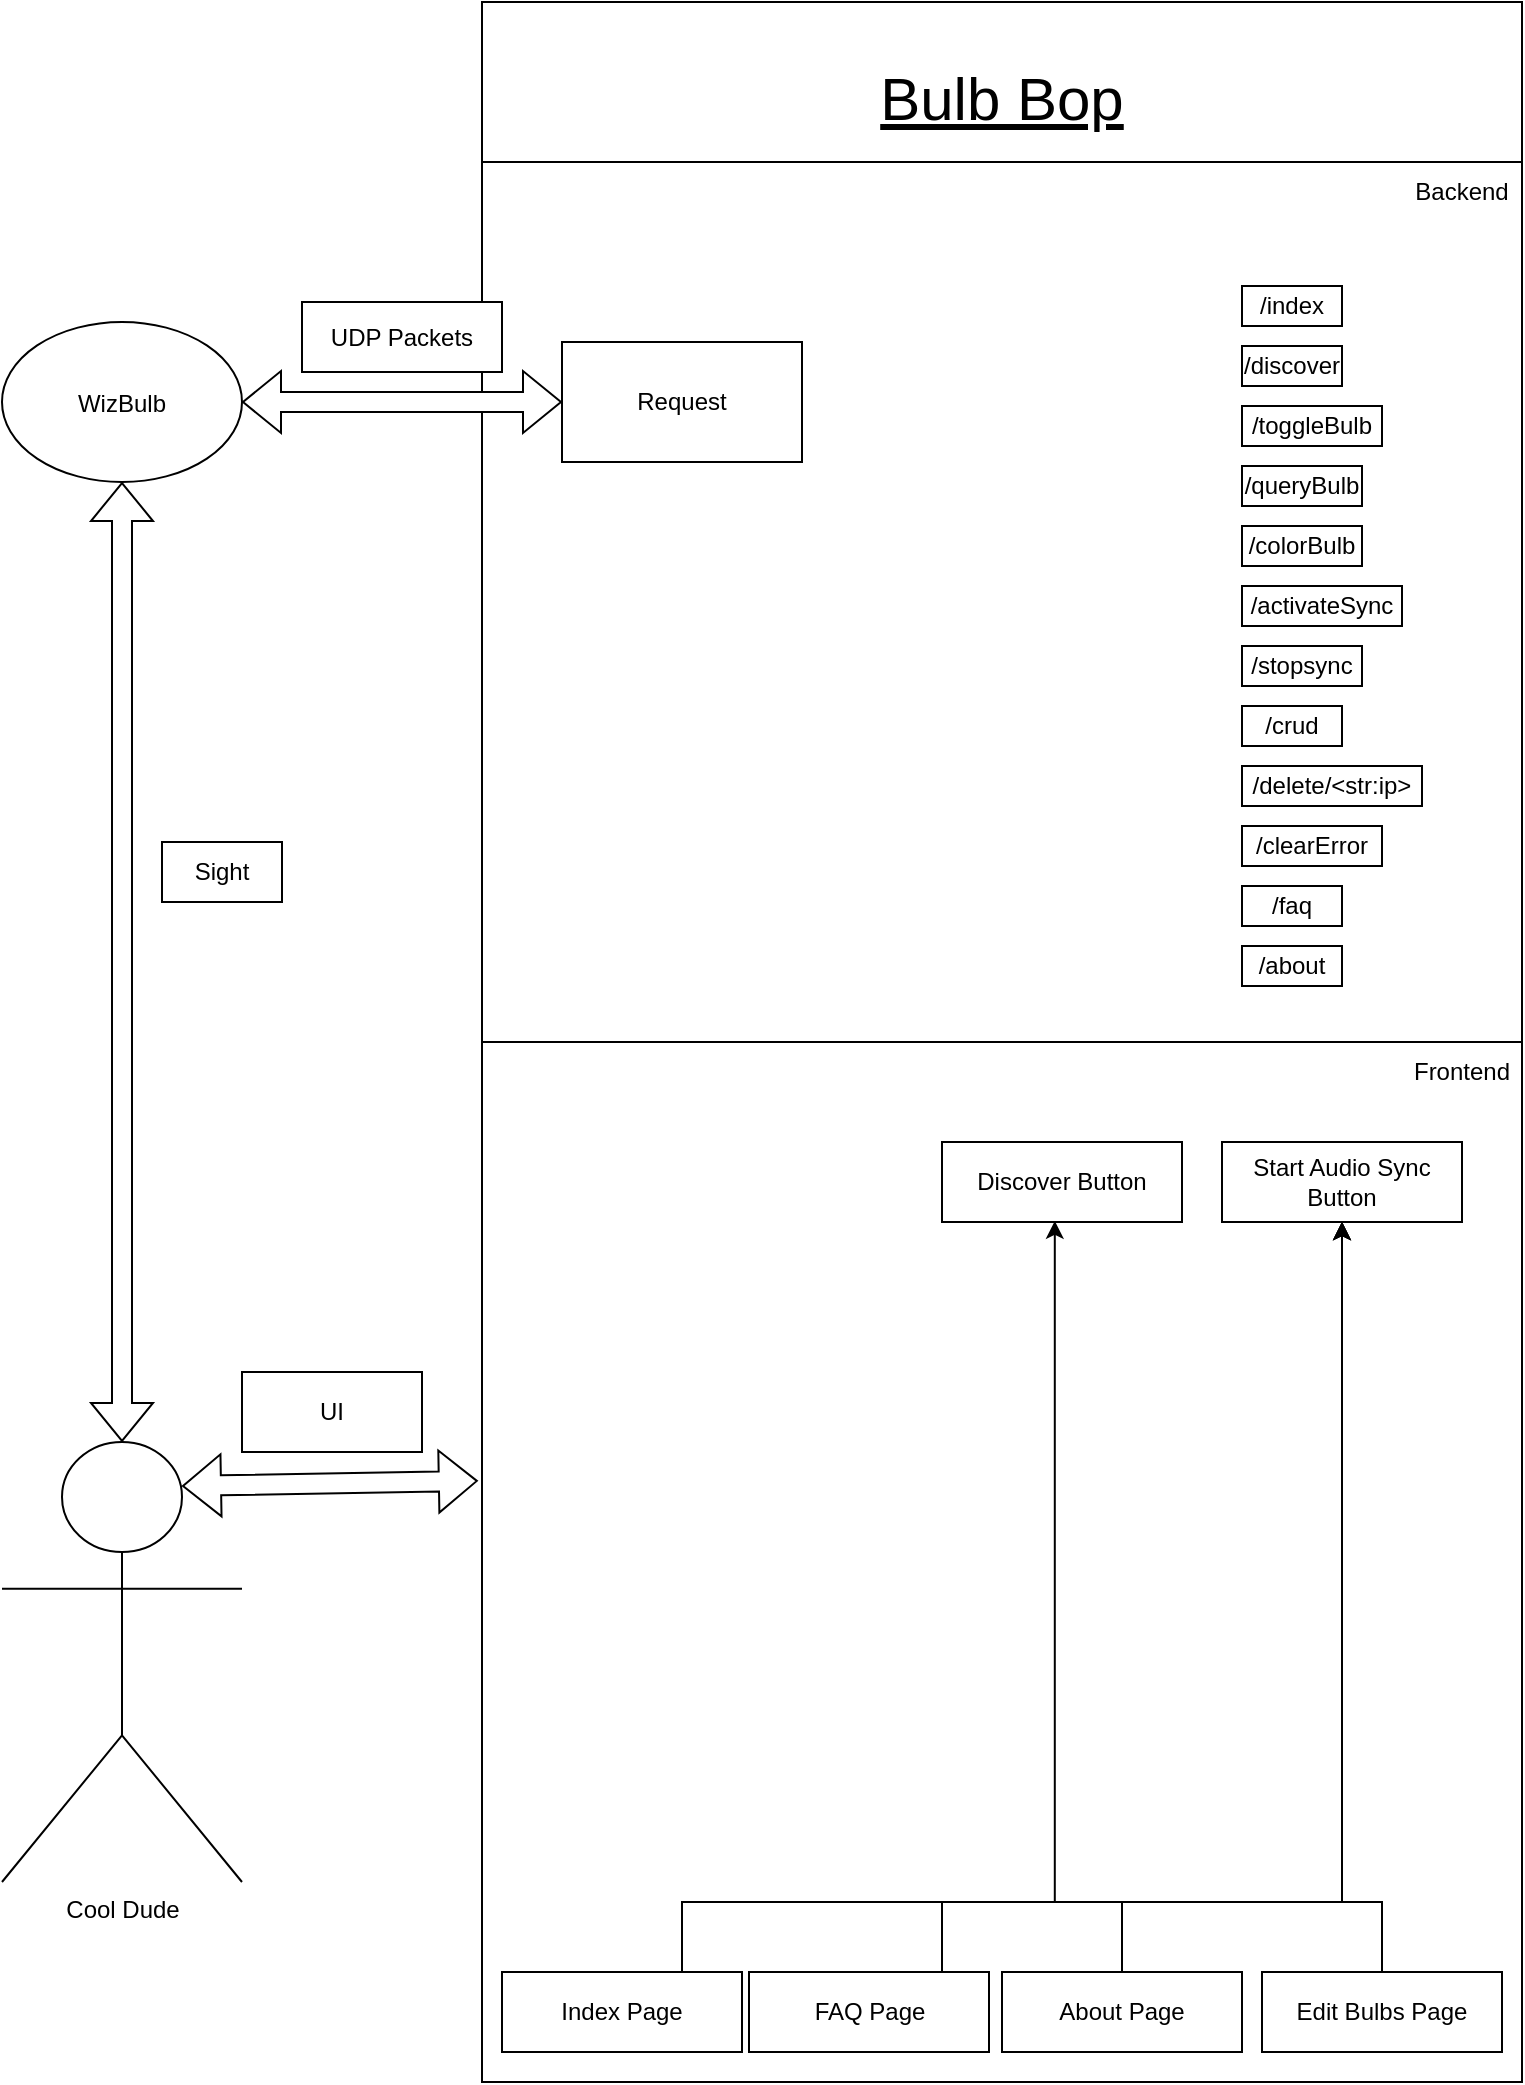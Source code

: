 <mxfile version="26.2.9">
  <diagram name="Page-1" id="_lMVKRdNleyuSEj8tpFd">
    <mxGraphModel dx="2585" dy="1449" grid="1" gridSize="10" guides="1" tooltips="1" connect="1" arrows="1" fold="1" page="1" pageScale="1" pageWidth="827" pageHeight="1169" background="#ffffff" math="0" shadow="0">
      <root>
        <mxCell id="0" />
        <mxCell id="1" parent="0" />
        <mxCell id="QggOMXuUhDjHbgbRRyJi-5" value="" style="ellipse;whiteSpace=wrap;html=1;" vertex="1" parent="1">
          <mxGeometry x="40" y="200" width="120" height="80" as="geometry" />
        </mxCell>
        <mxCell id="QggOMXuUhDjHbgbRRyJi-6" value="WizBulb" style="text;html=1;align=center;verticalAlign=middle;whiteSpace=wrap;rounded=0;" vertex="1" parent="1">
          <mxGeometry x="70" y="226" width="60" height="30" as="geometry" />
        </mxCell>
        <mxCell id="QggOMXuUhDjHbgbRRyJi-7" value="" style="rounded=0;whiteSpace=wrap;html=1;" vertex="1" parent="1">
          <mxGeometry x="280" y="40" width="520" height="1040" as="geometry" />
        </mxCell>
        <mxCell id="QggOMXuUhDjHbgbRRyJi-8" value="Cool Dude" style="shape=umlActor;verticalLabelPosition=bottom;verticalAlign=top;html=1;outlineConnect=0;" vertex="1" parent="1">
          <mxGeometry x="40" y="760" width="120" height="220" as="geometry" />
        </mxCell>
        <mxCell id="QggOMXuUhDjHbgbRRyJi-9" value="Bulb Bop" style="text;html=1;align=center;verticalAlign=middle;whiteSpace=wrap;rounded=0;fontSize=30;fontStyle=4" vertex="1" parent="1">
          <mxGeometry x="440" y="65" width="200" height="45" as="geometry" />
        </mxCell>
        <mxCell id="QggOMXuUhDjHbgbRRyJi-10" value="" style="rounded=0;whiteSpace=wrap;html=1;" vertex="1" parent="1">
          <mxGeometry x="280" y="120" width="520" height="440" as="geometry" />
        </mxCell>
        <mxCell id="QggOMXuUhDjHbgbRRyJi-11" value="Backend" style="text;html=1;align=center;verticalAlign=middle;whiteSpace=wrap;rounded=0;" vertex="1" parent="1">
          <mxGeometry x="740" y="120" width="60" height="30" as="geometry" />
        </mxCell>
        <mxCell id="QggOMXuUhDjHbgbRRyJi-12" value="Frontend" style="text;html=1;align=center;verticalAlign=middle;whiteSpace=wrap;rounded=0;" vertex="1" parent="1">
          <mxGeometry x="740" y="560" width="60" height="30" as="geometry" />
        </mxCell>
        <mxCell id="QggOMXuUhDjHbgbRRyJi-13" value="" style="shape=flexArrow;endArrow=classic;startArrow=classic;html=1;rounded=0;exitX=0.5;exitY=0;exitDx=0;exitDy=0;exitPerimeter=0;fillColor=default;" edge="1" parent="1" source="QggOMXuUhDjHbgbRRyJi-8">
          <mxGeometry width="100" height="100" relative="1" as="geometry">
            <mxPoint x="50" y="600" as="sourcePoint" />
            <mxPoint x="100" y="280" as="targetPoint" />
          </mxGeometry>
        </mxCell>
        <mxCell id="QggOMXuUhDjHbgbRRyJi-14" value="" style="rounded=0;whiteSpace=wrap;html=1;" vertex="1" parent="1">
          <mxGeometry x="120" y="460" width="60" height="30" as="geometry" />
        </mxCell>
        <mxCell id="QggOMXuUhDjHbgbRRyJi-15" value="Sight" style="text;html=1;align=center;verticalAlign=middle;whiteSpace=wrap;rounded=0;" vertex="1" parent="1">
          <mxGeometry x="130" y="460" width="40" height="30" as="geometry" />
        </mxCell>
        <mxCell id="QggOMXuUhDjHbgbRRyJi-16" value="" style="shape=flexArrow;endArrow=classic;startArrow=classic;html=1;rounded=0;entryX=-0.004;entryY=0.711;entryDx=0;entryDy=0;entryPerimeter=0;exitX=0.75;exitY=0.1;exitDx=0;exitDy=0;exitPerimeter=0;" edge="1" parent="1" source="QggOMXuUhDjHbgbRRyJi-8" target="QggOMXuUhDjHbgbRRyJi-7">
          <mxGeometry width="100" height="100" relative="1" as="geometry">
            <mxPoint x="160" y="810" as="sourcePoint" />
            <mxPoint x="260" y="710" as="targetPoint" />
          </mxGeometry>
        </mxCell>
        <mxCell id="QggOMXuUhDjHbgbRRyJi-17" value="" style="rounded=0;whiteSpace=wrap;html=1;" vertex="1" parent="1">
          <mxGeometry x="160" y="725" width="90" height="40" as="geometry" />
        </mxCell>
        <mxCell id="QggOMXuUhDjHbgbRRyJi-19" value="UI" style="text;html=1;align=center;verticalAlign=middle;whiteSpace=wrap;rounded=0;" vertex="1" parent="1">
          <mxGeometry x="175" y="730" width="60" height="30" as="geometry" />
        </mxCell>
        <mxCell id="QggOMXuUhDjHbgbRRyJi-20" value="" style="rounded=0;whiteSpace=wrap;html=1;" vertex="1" parent="1">
          <mxGeometry x="320" y="210" width="120" height="60" as="geometry" />
        </mxCell>
        <mxCell id="QggOMXuUhDjHbgbRRyJi-21" value="Request" style="text;html=1;align=center;verticalAlign=middle;whiteSpace=wrap;rounded=0;" vertex="1" parent="1">
          <mxGeometry x="350" y="225" width="60" height="30" as="geometry" />
        </mxCell>
        <mxCell id="QggOMXuUhDjHbgbRRyJi-22" value="" style="shape=flexArrow;endArrow=classic;startArrow=classic;html=1;rounded=0;entryX=0;entryY=0.5;entryDx=0;entryDy=0;exitX=1;exitY=0.5;exitDx=0;exitDy=0;fillColor=default;" edge="1" parent="1" source="QggOMXuUhDjHbgbRRyJi-5" target="QggOMXuUhDjHbgbRRyJi-20">
          <mxGeometry width="100" height="100" relative="1" as="geometry">
            <mxPoint x="190" y="320" as="sourcePoint" />
            <mxPoint x="290" y="220" as="targetPoint" />
          </mxGeometry>
        </mxCell>
        <mxCell id="QggOMXuUhDjHbgbRRyJi-23" value="" style="rounded=0;whiteSpace=wrap;html=1;" vertex="1" parent="1">
          <mxGeometry x="190" y="190" width="100" height="35" as="geometry" />
        </mxCell>
        <mxCell id="QggOMXuUhDjHbgbRRyJi-24" value="UDP Packets" style="text;html=1;align=center;verticalAlign=middle;whiteSpace=wrap;rounded=0;" vertex="1" parent="1">
          <mxGeometry x="190" y="192.5" width="100" height="30" as="geometry" />
        </mxCell>
        <mxCell id="QggOMXuUhDjHbgbRRyJi-55" style="edgeStyle=orthogonalEdgeStyle;rounded=0;orthogonalLoop=1;jettySize=auto;html=1;exitX=0.75;exitY=0;exitDx=0;exitDy=0;" edge="1" parent="1" source="QggOMXuUhDjHbgbRRyJi-26">
          <mxGeometry relative="1" as="geometry">
            <mxPoint x="710" y="650" as="targetPoint" />
            <Array as="points">
              <mxPoint x="380" y="990" />
              <mxPoint x="710" y="990" />
            </Array>
          </mxGeometry>
        </mxCell>
        <mxCell id="QggOMXuUhDjHbgbRRyJi-26" value="Index Page" style="rounded=0;whiteSpace=wrap;html=1;" vertex="1" parent="1">
          <mxGeometry x="290" y="1025" width="120" height="40" as="geometry" />
        </mxCell>
        <mxCell id="QggOMXuUhDjHbgbRRyJi-53" style="edgeStyle=orthogonalEdgeStyle;rounded=0;orthogonalLoop=1;jettySize=auto;html=1;entryX=0.5;entryY=1;entryDx=0;entryDy=0;" edge="1" parent="1" source="QggOMXuUhDjHbgbRRyJi-28" target="QggOMXuUhDjHbgbRRyJi-46">
          <mxGeometry relative="1" as="geometry">
            <mxPoint x="710" y="650" as="targetPoint" />
            <Array as="points">
              <mxPoint x="600" y="990" />
              <mxPoint x="710" y="990" />
            </Array>
          </mxGeometry>
        </mxCell>
        <mxCell id="QggOMXuUhDjHbgbRRyJi-28" value="About Page" style="rounded=0;whiteSpace=wrap;html=1;" vertex="1" parent="1">
          <mxGeometry x="540" y="1025" width="120" height="40" as="geometry" />
        </mxCell>
        <mxCell id="QggOMXuUhDjHbgbRRyJi-29" value="Discover Button" style="rounded=0;whiteSpace=wrap;html=1;" vertex="1" parent="1">
          <mxGeometry x="510" y="610" width="120" height="40" as="geometry" />
        </mxCell>
        <mxCell id="QggOMXuUhDjHbgbRRyJi-54" style="edgeStyle=orthogonalEdgeStyle;rounded=0;orthogonalLoop=1;jettySize=auto;html=1;entryX=0.5;entryY=1;entryDx=0;entryDy=0;exitX=0.788;exitY=0.031;exitDx=0;exitDy=0;exitPerimeter=0;" edge="1" parent="1" source="QggOMXuUhDjHbgbRRyJi-30" target="QggOMXuUhDjHbgbRRyJi-46">
          <mxGeometry relative="1" as="geometry">
            <mxPoint x="717.25" y="680" as="targetPoint" />
            <mxPoint x="480.748" y="1025" as="sourcePoint" />
            <Array as="points">
              <mxPoint x="510" y="1026" />
              <mxPoint x="510" y="990" />
              <mxPoint x="710" y="990" />
            </Array>
          </mxGeometry>
        </mxCell>
        <mxCell id="QggOMXuUhDjHbgbRRyJi-30" value="FAQ Page" style="rounded=0;whiteSpace=wrap;html=1;" vertex="1" parent="1">
          <mxGeometry x="413.5" y="1025" width="120" height="40" as="geometry" />
        </mxCell>
        <mxCell id="QggOMXuUhDjHbgbRRyJi-52" style="edgeStyle=orthogonalEdgeStyle;rounded=0;orthogonalLoop=1;jettySize=auto;html=1;entryX=0.5;entryY=1;entryDx=0;entryDy=0;" edge="1" parent="1" source="QggOMXuUhDjHbgbRRyJi-32" target="QggOMXuUhDjHbgbRRyJi-46">
          <mxGeometry relative="1" as="geometry">
            <Array as="points">
              <mxPoint x="730" y="990" />
              <mxPoint x="710" y="990" />
            </Array>
          </mxGeometry>
        </mxCell>
        <mxCell id="QggOMXuUhDjHbgbRRyJi-32" value="Edit Bulbs Page" style="rounded=0;whiteSpace=wrap;html=1;" vertex="1" parent="1">
          <mxGeometry x="670" y="1025" width="120" height="40" as="geometry" />
        </mxCell>
        <mxCell id="QggOMXuUhDjHbgbRRyJi-46" value="Start Audio Sync Button" style="rounded=0;whiteSpace=wrap;html=1;" vertex="1" parent="1">
          <mxGeometry x="650" y="610" width="120" height="40" as="geometry" />
        </mxCell>
        <mxCell id="QggOMXuUhDjHbgbRRyJi-57" style="edgeStyle=orthogonalEdgeStyle;rounded=0;orthogonalLoop=1;jettySize=auto;html=1;entryX=0.47;entryY=0.986;entryDx=0;entryDy=0;entryPerimeter=0;" edge="1" parent="1" source="QggOMXuUhDjHbgbRRyJi-28" target="QggOMXuUhDjHbgbRRyJi-29">
          <mxGeometry relative="1" as="geometry">
            <Array as="points">
              <mxPoint x="600" y="990" />
              <mxPoint x="566" y="990" />
            </Array>
          </mxGeometry>
        </mxCell>
        <mxCell id="QggOMXuUhDjHbgbRRyJi-58" value="/index" style="rounded=0;whiteSpace=wrap;html=1;" vertex="1" parent="1">
          <mxGeometry x="660" y="182" width="50" height="20" as="geometry" />
        </mxCell>
        <mxCell id="QggOMXuUhDjHbgbRRyJi-59" value="/about" style="rounded=0;whiteSpace=wrap;html=1;" vertex="1" parent="1">
          <mxGeometry x="660" y="512" width="50" height="20" as="geometry" />
        </mxCell>
        <mxCell id="QggOMXuUhDjHbgbRRyJi-60" value="/discover" style="rounded=0;whiteSpace=wrap;html=1;" vertex="1" parent="1">
          <mxGeometry x="660" y="212" width="50" height="20" as="geometry" />
        </mxCell>
        <mxCell id="QggOMXuUhDjHbgbRRyJi-61" value="/toggleBulb" style="rounded=0;whiteSpace=wrap;html=1;" vertex="1" parent="1">
          <mxGeometry x="660" y="242" width="70" height="20" as="geometry" />
        </mxCell>
        <mxCell id="QggOMXuUhDjHbgbRRyJi-62" value="/queryBulb" style="rounded=0;whiteSpace=wrap;html=1;" vertex="1" parent="1">
          <mxGeometry x="660" y="272" width="60" height="20" as="geometry" />
        </mxCell>
        <mxCell id="QggOMXuUhDjHbgbRRyJi-63" value="/colorBulb" style="rounded=0;whiteSpace=wrap;html=1;" vertex="1" parent="1">
          <mxGeometry x="660" y="302" width="60" height="20" as="geometry" />
        </mxCell>
        <mxCell id="QggOMXuUhDjHbgbRRyJi-64" value="/activateSync" style="rounded=0;whiteSpace=wrap;html=1;" vertex="1" parent="1">
          <mxGeometry x="660" y="332" width="80" height="20" as="geometry" />
        </mxCell>
        <mxCell id="QggOMXuUhDjHbgbRRyJi-65" value="/stopsync" style="rounded=0;whiteSpace=wrap;html=1;" vertex="1" parent="1">
          <mxGeometry x="660" y="362" width="60" height="20" as="geometry" />
        </mxCell>
        <mxCell id="QggOMXuUhDjHbgbRRyJi-66" value="/crud" style="rounded=0;whiteSpace=wrap;html=1;" vertex="1" parent="1">
          <mxGeometry x="660" y="392" width="50" height="20" as="geometry" />
        </mxCell>
        <mxCell id="QggOMXuUhDjHbgbRRyJi-67" value="/delete/&amp;lt;str:ip&amp;gt;" style="rounded=0;whiteSpace=wrap;html=1;" vertex="1" parent="1">
          <mxGeometry x="660" y="422" width="90" height="20" as="geometry" />
        </mxCell>
        <mxCell id="QggOMXuUhDjHbgbRRyJi-68" value="/clearError" style="rounded=0;whiteSpace=wrap;html=1;" vertex="1" parent="1">
          <mxGeometry x="660" y="452" width="70" height="20" as="geometry" />
        </mxCell>
        <mxCell id="QggOMXuUhDjHbgbRRyJi-69" value="/faq" style="rounded=0;whiteSpace=wrap;html=1;" vertex="1" parent="1">
          <mxGeometry x="660" y="482" width="50" height="20" as="geometry" />
        </mxCell>
      </root>
    </mxGraphModel>
  </diagram>
</mxfile>

